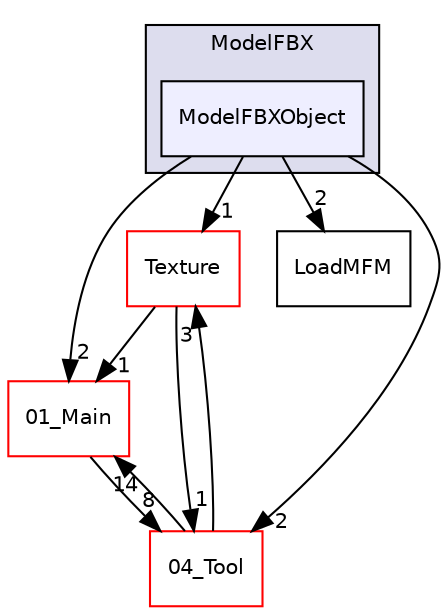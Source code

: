 digraph "C:/HAL/PG関係/03_作成プログラム/03_HAL授業/就職作品/Project/source/05_Resource/ModelFBX/ModelFBXObject" {
  compound=true
  node [ fontsize="10", fontname="Helvetica"];
  edge [ labelfontsize="10", labelfontname="Helvetica"];
  subgraph clusterdir_58a39c1561e9abd1a347a63750dc602b {
    graph [ bgcolor="#ddddee", pencolor="black", label="ModelFBX" fontname="Helvetica", fontsize="10", URL="dir_58a39c1561e9abd1a347a63750dc602b.html"]
  dir_9774371c88964d7f03c9abc1303cc4c3 [shape=box, label="ModelFBXObject", style="filled", fillcolor="#eeeeff", pencolor="black", URL="dir_9774371c88964d7f03c9abc1303cc4c3.html"];
  }
  dir_5aef917e3ba72aa470224909808ad58d [shape=box label="Texture" fillcolor="white" style="filled" color="red" URL="dir_5aef917e3ba72aa470224909808ad58d.html"];
  dir_b2ee2f4b37d8460d9f5246ffd8c74e11 [shape=box label="01_Main" fillcolor="white" style="filled" color="red" URL="dir_b2ee2f4b37d8460d9f5246ffd8c74e11.html"];
  dir_e1b9c324c07cc5ba0638a658df962a10 [shape=box label="LoadMFM" URL="dir_e1b9c324c07cc5ba0638a658df962a10.html"];
  dir_48bb4aacea20c6a8378e1408d864b090 [shape=box label="04_Tool" fillcolor="white" style="filled" color="red" URL="dir_48bb4aacea20c6a8378e1408d864b090.html"];
  dir_5aef917e3ba72aa470224909808ad58d->dir_b2ee2f4b37d8460d9f5246ffd8c74e11 [headlabel="1", labeldistance=1.5 headhref="dir_000172_000001.html"];
  dir_5aef917e3ba72aa470224909808ad58d->dir_48bb4aacea20c6a8378e1408d864b090 [headlabel="1", labeldistance=1.5 headhref="dir_000172_000080.html"];
  dir_b2ee2f4b37d8460d9f5246ffd8c74e11->dir_48bb4aacea20c6a8378e1408d864b090 [headlabel="8", labeldistance=1.5 headhref="dir_000001_000080.html"];
  dir_48bb4aacea20c6a8378e1408d864b090->dir_5aef917e3ba72aa470224909808ad58d [headlabel="3", labeldistance=1.5 headhref="dir_000080_000172.html"];
  dir_48bb4aacea20c6a8378e1408d864b090->dir_b2ee2f4b37d8460d9f5246ffd8c74e11 [headlabel="14", labeldistance=1.5 headhref="dir_000080_000001.html"];
  dir_9774371c88964d7f03c9abc1303cc4c3->dir_5aef917e3ba72aa470224909808ad58d [headlabel="1", labeldistance=1.5 headhref="dir_000166_000172.html"];
  dir_9774371c88964d7f03c9abc1303cc4c3->dir_b2ee2f4b37d8460d9f5246ffd8c74e11 [headlabel="2", labeldistance=1.5 headhref="dir_000166_000001.html"];
  dir_9774371c88964d7f03c9abc1303cc4c3->dir_e1b9c324c07cc5ba0638a658df962a10 [headlabel="2", labeldistance=1.5 headhref="dir_000166_000164.html"];
  dir_9774371c88964d7f03c9abc1303cc4c3->dir_48bb4aacea20c6a8378e1408d864b090 [headlabel="2", labeldistance=1.5 headhref="dir_000166_000080.html"];
}
